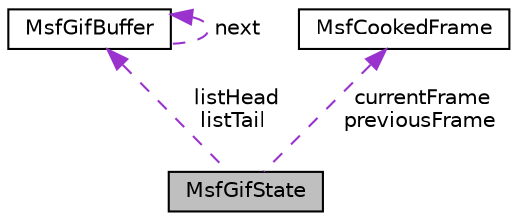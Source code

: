 digraph "MsfGifState"
{
 // LATEX_PDF_SIZE
  edge [fontname="Helvetica",fontsize="10",labelfontname="Helvetica",labelfontsize="10"];
  node [fontname="Helvetica",fontsize="10",shape=record];
  Node1 [label="MsfGifState",height=0.2,width=0.4,color="black", fillcolor="grey75", style="filled", fontcolor="black",tooltip=" "];
  Node2 -> Node1 [dir="back",color="darkorchid3",fontsize="10",style="dashed",label=" listHead\nlistTail" ,fontname="Helvetica"];
  Node2 [label="MsfGifBuffer",height=0.2,width=0.4,color="black", fillcolor="white", style="filled",URL="$structMsfGifBuffer.html",tooltip=" "];
  Node2 -> Node2 [dir="back",color="darkorchid3",fontsize="10",style="dashed",label=" next" ,fontname="Helvetica"];
  Node3 -> Node1 [dir="back",color="darkorchid3",fontsize="10",style="dashed",label=" currentFrame\npreviousFrame" ,fontname="Helvetica"];
  Node3 [label="MsfCookedFrame",height=0.2,width=0.4,color="black", fillcolor="white", style="filled",URL="$structMsfCookedFrame.html",tooltip=" "];
}
